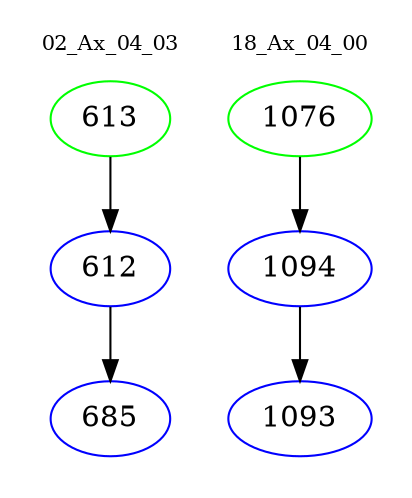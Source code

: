 digraph{
subgraph cluster_0 {
color = white
label = "02_Ax_04_03";
fontsize=10;
T0_613 [label="613", color="green"]
T0_613 -> T0_612 [color="black"]
T0_612 [label="612", color="blue"]
T0_612 -> T0_685 [color="black"]
T0_685 [label="685", color="blue"]
}
subgraph cluster_1 {
color = white
label = "18_Ax_04_00";
fontsize=10;
T1_1076 [label="1076", color="green"]
T1_1076 -> T1_1094 [color="black"]
T1_1094 [label="1094", color="blue"]
T1_1094 -> T1_1093 [color="black"]
T1_1093 [label="1093", color="blue"]
}
}
